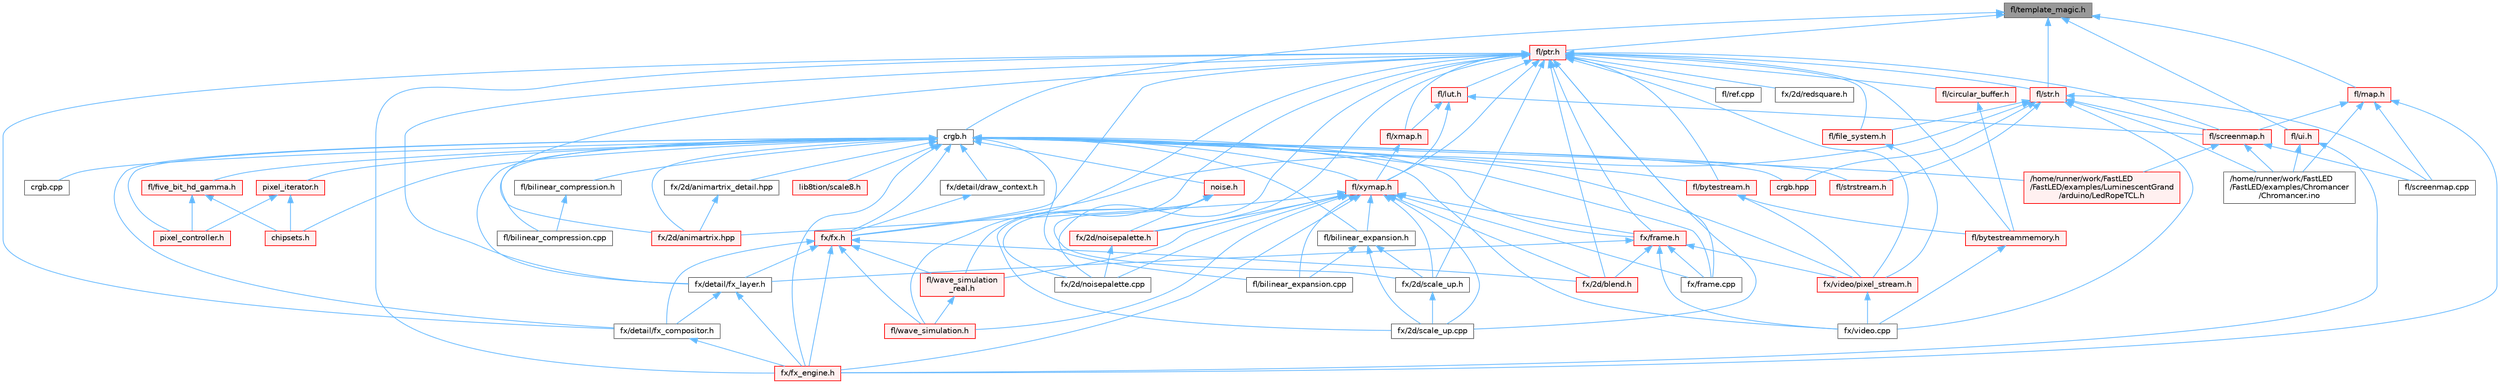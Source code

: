 digraph "fl/template_magic.h"
{
 // INTERACTIVE_SVG=YES
 // LATEX_PDF_SIZE
  bgcolor="transparent";
  edge [fontname=Helvetica,fontsize=10,labelfontname=Helvetica,labelfontsize=10];
  node [fontname=Helvetica,fontsize=10,shape=box,height=0.2,width=0.4];
  Node1 [id="Node000001",label="fl/template_magic.h",height=0.2,width=0.4,color="gray40", fillcolor="grey60", style="filled", fontcolor="black",tooltip=" "];
  Node1 -> Node2 [id="edge1_Node000001_Node000002",dir="back",color="steelblue1",style="solid",tooltip=" "];
  Node2 [id="Node000002",label="crgb.h",height=0.2,width=0.4,color="grey40", fillcolor="white", style="filled",URL="$db/dd1/crgb_8h.html",tooltip="Defines the red, green, and blue (RGB) pixel struct."];
  Node2 -> Node3 [id="edge2_Node000002_Node000003",dir="back",color="steelblue1",style="solid",tooltip=" "];
  Node3 [id="Node000003",label="/home/runner/work/FastLED\l/FastLED/examples/LuminescentGrand\l/arduino/LedRopeTCL.h",height=0.2,width=0.4,color="red", fillcolor="#FFF0F0", style="filled",URL="$d9/d7e/_led_rope_t_c_l_8h.html",tooltip=" "];
  Node2 -> Node5 [id="edge3_Node000002_Node000005",dir="back",color="steelblue1",style="solid",tooltip=" "];
  Node5 [id="Node000005",label="chipsets.h",height=0.2,width=0.4,color="red", fillcolor="#FFF0F0", style="filled",URL="$db/d66/chipsets_8h.html",tooltip="Contains the bulk of the definitions for the various LED chipsets supported."];
  Node2 -> Node86 [id="edge4_Node000002_Node000086",dir="back",color="steelblue1",style="solid",tooltip=" "];
  Node86 [id="Node000086",label="crgb.cpp",height=0.2,width=0.4,color="grey40", fillcolor="white", style="filled",URL="$d0/de3/crgb_8cpp.html",tooltip="Utility functions for the red, green, and blue (RGB) pixel struct."];
  Node2 -> Node114 [id="edge5_Node000002_Node000114",dir="back",color="steelblue1",style="solid",tooltip=" "];
  Node114 [id="Node000114",label="crgb.hpp",height=0.2,width=0.4,color="red", fillcolor="#FFF0F0", style="filled",URL="$d0/d4b/crgb_8hpp.html",tooltip="Defines utility functions for the red, green, and blue (RGB) pixel struct."];
  Node2 -> Node125 [id="edge6_Node000002_Node000125",dir="back",color="steelblue1",style="solid",tooltip=" "];
  Node125 [id="Node000125",label="fl/bilinear_compression.cpp",height=0.2,width=0.4,color="grey40", fillcolor="white", style="filled",URL="$d0/d4b/bilinear__compression_8cpp.html",tooltip=" "];
  Node2 -> Node126 [id="edge7_Node000002_Node000126",dir="back",color="steelblue1",style="solid",tooltip=" "];
  Node126 [id="Node000126",label="fl/bilinear_compression.h",height=0.2,width=0.4,color="grey40", fillcolor="white", style="filled",URL="$d8/d48/bilinear__compression_8h.html",tooltip=" "];
  Node126 -> Node125 [id="edge8_Node000126_Node000125",dir="back",color="steelblue1",style="solid",tooltip=" "];
  Node2 -> Node127 [id="edge9_Node000002_Node000127",dir="back",color="steelblue1",style="solid",tooltip=" "];
  Node127 [id="Node000127",label="fl/bilinear_expansion.cpp",height=0.2,width=0.4,color="grey40", fillcolor="white", style="filled",URL="$de/d80/bilinear__expansion_8cpp.html",tooltip="Demonstrates how to mix noise generation with color palettes on a 2D LED matrix."];
  Node2 -> Node128 [id="edge10_Node000002_Node000128",dir="back",color="steelblue1",style="solid",tooltip=" "];
  Node128 [id="Node000128",label="fl/bilinear_expansion.h",height=0.2,width=0.4,color="grey40", fillcolor="white", style="filled",URL="$da/d34/bilinear__expansion_8h.html",tooltip="Demonstrates how to mix noise generation with color palettes on a 2D LED matrix."];
  Node128 -> Node127 [id="edge11_Node000128_Node000127",dir="back",color="steelblue1",style="solid",tooltip=" "];
  Node128 -> Node106 [id="edge12_Node000128_Node000106",dir="back",color="steelblue1",style="solid",tooltip=" "];
  Node106 [id="Node000106",label="fx/2d/scale_up.cpp",height=0.2,width=0.4,color="grey40", fillcolor="white", style="filled",URL="$dc/d8c/scale__up_8cpp.html",tooltip=" "];
  Node128 -> Node129 [id="edge13_Node000128_Node000129",dir="back",color="steelblue1",style="solid",tooltip=" "];
  Node129 [id="Node000129",label="fx/2d/scale_up.h",height=0.2,width=0.4,color="grey40", fillcolor="white", style="filled",URL="$d2/d74/scale__up_8h.html",tooltip="Expands a grid using bilinear interpolation and scaling up."];
  Node129 -> Node106 [id="edge14_Node000129_Node000106",dir="back",color="steelblue1",style="solid",tooltip=" "];
  Node2 -> Node130 [id="edge15_Node000002_Node000130",dir="back",color="steelblue1",style="solid",tooltip=" "];
  Node130 [id="Node000130",label="fl/bytestream.h",height=0.2,width=0.4,color="red", fillcolor="#FFF0F0", style="filled",URL="$dd/d2b/bytestream_8h.html",tooltip=" "];
  Node130 -> Node131 [id="edge16_Node000130_Node000131",dir="back",color="steelblue1",style="solid",tooltip=" "];
  Node131 [id="Node000131",label="fl/bytestreammemory.h",height=0.2,width=0.4,color="red", fillcolor="#FFF0F0", style="filled",URL="$d1/d24/bytestreammemory_8h.html",tooltip=" "];
  Node131 -> Node133 [id="edge17_Node000131_Node000133",dir="back",color="steelblue1",style="solid",tooltip=" "];
  Node133 [id="Node000133",label="fx/video.cpp",height=0.2,width=0.4,color="grey40", fillcolor="white", style="filled",URL="$d0/d05/video_8cpp.html",tooltip=" "];
  Node130 -> Node134 [id="edge18_Node000130_Node000134",dir="back",color="steelblue1",style="solid",tooltip=" "];
  Node134 [id="Node000134",label="fx/video/pixel_stream.h",height=0.2,width=0.4,color="red", fillcolor="#FFF0F0", style="filled",URL="$d3/dfa/pixel__stream_8h.html",tooltip=" "];
  Node134 -> Node133 [id="edge19_Node000134_Node000133",dir="back",color="steelblue1",style="solid",tooltip=" "];
  Node2 -> Node140 [id="edge20_Node000002_Node000140",dir="back",color="steelblue1",style="solid",tooltip=" "];
  Node140 [id="Node000140",label="fl/five_bit_hd_gamma.h",height=0.2,width=0.4,color="red", fillcolor="#FFF0F0", style="filled",URL="$dc/d44/five__bit__hd__gamma_8h.html",tooltip="Declares functions for five-bit gamma correction."];
  Node140 -> Node5 [id="edge21_Node000140_Node000005",dir="back",color="steelblue1",style="solid",tooltip=" "];
  Node140 -> Node119 [id="edge22_Node000140_Node000119",dir="back",color="steelblue1",style="solid",tooltip=" "];
  Node119 [id="Node000119",label="pixel_controller.h",height=0.2,width=0.4,color="red", fillcolor="#FFF0F0", style="filled",URL="$d5/d4d/pixel__controller_8h.html",tooltip="Low level pixel data writing class."];
  Node2 -> Node141 [id="edge23_Node000002_Node000141",dir="back",color="steelblue1",style="solid",tooltip=" "];
  Node141 [id="Node000141",label="fl/strstream.h",height=0.2,width=0.4,color="red", fillcolor="#FFF0F0", style="filled",URL="$d8/d00/strstream_8h.html",tooltip=" "];
  Node2 -> Node171 [id="edge24_Node000002_Node000171",dir="back",color="steelblue1",style="solid",tooltip=" "];
  Node171 [id="Node000171",label="fl/xymap.h",height=0.2,width=0.4,color="red", fillcolor="#FFF0F0", style="filled",URL="$d6/dc9/fl_2xymap_8h.html",tooltip=" "];
  Node171 -> Node127 [id="edge25_Node000171_Node000127",dir="back",color="steelblue1",style="solid",tooltip=" "];
  Node171 -> Node128 [id="edge26_Node000171_Node000128",dir="back",color="steelblue1",style="solid",tooltip=" "];
  Node171 -> Node161 [id="edge27_Node000171_Node000161",dir="back",color="steelblue1",style="solid",tooltip=" "];
  Node161 [id="Node000161",label="fl/wave_simulation.h",height=0.2,width=0.4,color="red", fillcolor="#FFF0F0", style="filled",URL="$dc/d36/wave__simulation_8h.html",tooltip=" "];
  Node171 -> Node163 [id="edge28_Node000171_Node000163",dir="back",color="steelblue1",style="solid",tooltip=" "];
  Node163 [id="Node000163",label="fl/wave_simulation\l_real.h",height=0.2,width=0.4,color="red", fillcolor="#FFF0F0", style="filled",URL="$dd/d8e/wave__simulation__real_8h.html",tooltip=" "];
  Node163 -> Node161 [id="edge29_Node000163_Node000161",dir="back",color="steelblue1",style="solid",tooltip=" "];
  Node171 -> Node170 [id="edge30_Node000171_Node000170",dir="back",color="steelblue1",style="solid",tooltip=" "];
  Node170 [id="Node000170",label="fx/2d/animartrix.hpp",height=0.2,width=0.4,color="red", fillcolor="#FFF0F0", style="filled",URL="$d3/dc3/animartrix_8hpp.html",tooltip=" "];
  Node171 -> Node165 [id="edge31_Node000171_Node000165",dir="back",color="steelblue1",style="solid",tooltip=" "];
  Node165 [id="Node000165",label="fx/2d/blend.h",height=0.2,width=0.4,color="red", fillcolor="#FFF0F0", style="filled",URL="$d8/d4e/blend_8h.html",tooltip=" "];
  Node171 -> Node103 [id="edge32_Node000171_Node000103",dir="back",color="steelblue1",style="solid",tooltip=" "];
  Node103 [id="Node000103",label="fx/2d/noisepalette.cpp",height=0.2,width=0.4,color="grey40", fillcolor="white", style="filled",URL="$d6/d66/noisepalette_8cpp.html",tooltip=" "];
  Node171 -> Node104 [id="edge33_Node000171_Node000104",dir="back",color="steelblue1",style="solid",tooltip=" "];
  Node104 [id="Node000104",label="fx/2d/noisepalette.h",height=0.2,width=0.4,color="red", fillcolor="#FFF0F0", style="filled",URL="$d6/dc7/noisepalette_8h.html",tooltip="Demonstrates how to mix noise generation with color palettes on a 2D LED matrix."];
  Node104 -> Node103 [id="edge34_Node000104_Node000103",dir="back",color="steelblue1",style="solid",tooltip=" "];
  Node171 -> Node106 [id="edge35_Node000171_Node000106",dir="back",color="steelblue1",style="solid",tooltip=" "];
  Node171 -> Node129 [id="edge36_Node000171_Node000129",dir="back",color="steelblue1",style="solid",tooltip=" "];
  Node171 -> Node168 [id="edge37_Node000171_Node000168",dir="back",color="steelblue1",style="solid",tooltip=" "];
  Node168 [id="Node000168",label="fx/frame.cpp",height=0.2,width=0.4,color="grey40", fillcolor="white", style="filled",URL="$da/d14/frame_8cpp.html",tooltip=" "];
  Node171 -> Node172 [id="edge38_Node000171_Node000172",dir="back",color="steelblue1",style="solid",tooltip=" "];
  Node172 [id="Node000172",label="fx/frame.h",height=0.2,width=0.4,color="red", fillcolor="#FFF0F0", style="filled",URL="$df/d7d/frame_8h.html",tooltip=" "];
  Node172 -> Node165 [id="edge39_Node000172_Node000165",dir="back",color="steelblue1",style="solid",tooltip=" "];
  Node172 -> Node166 [id="edge40_Node000172_Node000166",dir="back",color="steelblue1",style="solid",tooltip=" "];
  Node166 [id="Node000166",label="fx/detail/fx_layer.h",height=0.2,width=0.4,color="grey40", fillcolor="white", style="filled",URL="$d7/d2f/fx__layer_8h.html",tooltip=" "];
  Node166 -> Node167 [id="edge41_Node000166_Node000167",dir="back",color="steelblue1",style="solid",tooltip=" "];
  Node167 [id="Node000167",label="fx/detail/fx_compositor.h",height=0.2,width=0.4,color="grey40", fillcolor="white", style="filled",URL="$d5/d6b/fx__compositor_8h.html",tooltip=" "];
  Node167 -> Node154 [id="edge42_Node000167_Node000154",dir="back",color="steelblue1",style="solid",tooltip=" "];
  Node154 [id="Node000154",label="fx/fx_engine.h",height=0.2,width=0.4,color="red", fillcolor="#FFF0F0", style="filled",URL="$d9/d3c/fx__engine_8h.html",tooltip=" "];
  Node166 -> Node154 [id="edge43_Node000166_Node000154",dir="back",color="steelblue1",style="solid",tooltip=" "];
  Node172 -> Node168 [id="edge44_Node000172_Node000168",dir="back",color="steelblue1",style="solid",tooltip=" "];
  Node172 -> Node133 [id="edge45_Node000172_Node000133",dir="back",color="steelblue1",style="solid",tooltip=" "];
  Node172 -> Node134 [id="edge46_Node000172_Node000134",dir="back",color="steelblue1",style="solid",tooltip=" "];
  Node171 -> Node154 [id="edge47_Node000171_Node000154",dir="back",color="steelblue1",style="solid",tooltip=" "];
  Node2 -> Node170 [id="edge48_Node000002_Node000170",dir="back",color="steelblue1",style="solid",tooltip=" "];
  Node2 -> Node175 [id="edge49_Node000002_Node000175",dir="back",color="steelblue1",style="solid",tooltip=" "];
  Node175 [id="Node000175",label="fx/2d/animartrix_detail.hpp",height=0.2,width=0.4,color="grey40", fillcolor="white", style="filled",URL="$d3/d3b/animartrix__detail_8hpp.html",tooltip=" "];
  Node175 -> Node170 [id="edge50_Node000175_Node000170",dir="back",color="steelblue1",style="solid",tooltip=" "];
  Node2 -> Node176 [id="edge51_Node000002_Node000176",dir="back",color="steelblue1",style="solid",tooltip=" "];
  Node176 [id="Node000176",label="fx/detail/draw_context.h",height=0.2,width=0.4,color="grey40", fillcolor="white", style="filled",URL="$db/ded/draw__context_8h.html",tooltip=" "];
  Node176 -> Node177 [id="edge52_Node000176_Node000177",dir="back",color="steelblue1",style="solid",tooltip=" "];
  Node177 [id="Node000177",label="fx/fx.h",height=0.2,width=0.4,color="red", fillcolor="#FFF0F0", style="filled",URL="$d2/d0c/fx_8h.html",tooltip=" "];
  Node177 -> Node161 [id="edge53_Node000177_Node000161",dir="back",color="steelblue1",style="solid",tooltip=" "];
  Node177 -> Node163 [id="edge54_Node000177_Node000163",dir="back",color="steelblue1",style="solid",tooltip=" "];
  Node177 -> Node165 [id="edge55_Node000177_Node000165",dir="back",color="steelblue1",style="solid",tooltip=" "];
  Node177 -> Node167 [id="edge56_Node000177_Node000167",dir="back",color="steelblue1",style="solid",tooltip=" "];
  Node177 -> Node166 [id="edge57_Node000177_Node000166",dir="back",color="steelblue1",style="solid",tooltip=" "];
  Node177 -> Node154 [id="edge58_Node000177_Node000154",dir="back",color="steelblue1",style="solid",tooltip=" "];
  Node2 -> Node167 [id="edge59_Node000002_Node000167",dir="back",color="steelblue1",style="solid",tooltip=" "];
  Node2 -> Node166 [id="edge60_Node000002_Node000166",dir="back",color="steelblue1",style="solid",tooltip=" "];
  Node2 -> Node168 [id="edge61_Node000002_Node000168",dir="back",color="steelblue1",style="solid",tooltip=" "];
  Node2 -> Node172 [id="edge62_Node000002_Node000172",dir="back",color="steelblue1",style="solid",tooltip=" "];
  Node2 -> Node177 [id="edge63_Node000002_Node000177",dir="back",color="steelblue1",style="solid",tooltip=" "];
  Node2 -> Node154 [id="edge64_Node000002_Node000154",dir="back",color="steelblue1",style="solid",tooltip=" "];
  Node2 -> Node133 [id="edge65_Node000002_Node000133",dir="back",color="steelblue1",style="solid",tooltip=" "];
  Node2 -> Node134 [id="edge66_Node000002_Node000134",dir="back",color="steelblue1",style="solid",tooltip=" "];
  Node2 -> Node182 [id="edge67_Node000002_Node000182",dir="back",color="steelblue1",style="solid",tooltip=" "];
  Node182 [id="Node000182",label="lib8tion/scale8.h",height=0.2,width=0.4,color="red", fillcolor="#FFF0F0", style="filled",URL="$db/d91/scale8_8h.html",tooltip="Fast, efficient 8-bit scaling functions specifically designed for high-performance LED programming."];
  Node2 -> Node184 [id="edge68_Node000002_Node000184",dir="back",color="steelblue1",style="solid",tooltip=" "];
  Node184 [id="Node000184",label="noise.h",height=0.2,width=0.4,color="red", fillcolor="#FFF0F0", style="filled",URL="$d1/d31/noise_8h.html",tooltip="Functions to generate and fill arrays with noise."];
  Node184 -> Node103 [id="edge69_Node000184_Node000103",dir="back",color="steelblue1",style="solid",tooltip=" "];
  Node184 -> Node104 [id="edge70_Node000184_Node000104",dir="back",color="steelblue1",style="solid",tooltip=" "];
  Node184 -> Node106 [id="edge71_Node000184_Node000106",dir="back",color="steelblue1",style="solid",tooltip=" "];
  Node184 -> Node129 [id="edge72_Node000184_Node000129",dir="back",color="steelblue1",style="solid",tooltip=" "];
  Node2 -> Node119 [id="edge73_Node000002_Node000119",dir="back",color="steelblue1",style="solid",tooltip=" "];
  Node2 -> Node186 [id="edge74_Node000002_Node000186",dir="back",color="steelblue1",style="solid",tooltip=" "];
  Node186 [id="Node000186",label="pixel_iterator.h",height=0.2,width=0.4,color="red", fillcolor="#FFF0F0", style="filled",URL="$d8/d6c/pixel__iterator_8h.html",tooltip="Non-templated low level pixel data writing class."];
  Node186 -> Node5 [id="edge75_Node000186_Node000005",dir="back",color="steelblue1",style="solid",tooltip=" "];
  Node186 -> Node119 [id="edge76_Node000186_Node000119",dir="back",color="steelblue1",style="solid",tooltip=" "];
  Node1 -> Node143 [id="edge77_Node000001_Node000143",dir="back",color="steelblue1",style="solid",tooltip=" "];
  Node143 [id="Node000143",label="fl/map.h",height=0.2,width=0.4,color="red", fillcolor="#FFF0F0", style="filled",URL="$dc/db7/map_8h.html",tooltip=" "];
  Node143 -> Node15 [id="edge78_Node000143_Node000015",dir="back",color="steelblue1",style="solid",tooltip=" "];
  Node15 [id="Node000015",label="/home/runner/work/FastLED\l/FastLED/examples/Chromancer\l/Chromancer.ino",height=0.2,width=0.4,color="grey40", fillcolor="white", style="filled",URL="$d1/ddb/_chromancer_8ino.html",tooltip=" "];
  Node143 -> Node146 [id="edge79_Node000143_Node000146",dir="back",color="steelblue1",style="solid",tooltip=" "];
  Node146 [id="Node000146",label="fl/screenmap.cpp",height=0.2,width=0.4,color="grey40", fillcolor="white", style="filled",URL="$d9/d6f/screenmap_8cpp.html",tooltip=" "];
  Node143 -> Node147 [id="edge80_Node000143_Node000147",dir="back",color="steelblue1",style="solid",tooltip=" "];
  Node147 [id="Node000147",label="fl/screenmap.h",height=0.2,width=0.4,color="red", fillcolor="#FFF0F0", style="filled",URL="$d7/d0d/fl_2screenmap_8h.html",tooltip=" "];
  Node147 -> Node15 [id="edge81_Node000147_Node000015",dir="back",color="steelblue1",style="solid",tooltip=" "];
  Node147 -> Node3 [id="edge82_Node000147_Node000003",dir="back",color="steelblue1",style="solid",tooltip=" "];
  Node147 -> Node146 [id="edge83_Node000147_Node000146",dir="back",color="steelblue1",style="solid",tooltip=" "];
  Node143 -> Node154 [id="edge84_Node000143_Node000154",dir="back",color="steelblue1",style="solid",tooltip=" "];
  Node1 -> Node187 [id="edge85_Node000001_Node000187",dir="back",color="steelblue1",style="solid",tooltip=" "];
  Node187 [id="Node000187",label="fl/ptr.h",height=0.2,width=0.4,color="red", fillcolor="#FFF0F0", style="filled",URL="$d7/df1/fl_2ptr_8h.html",tooltip=" "];
  Node187 -> Node130 [id="edge86_Node000187_Node000130",dir="back",color="steelblue1",style="solid",tooltip=" "];
  Node187 -> Node131 [id="edge87_Node000187_Node000131",dir="back",color="steelblue1",style="solid",tooltip=" "];
  Node187 -> Node188 [id="edge88_Node000187_Node000188",dir="back",color="steelblue1",style="solid",tooltip=" "];
  Node188 [id="Node000188",label="fl/circular_buffer.h",height=0.2,width=0.4,color="red", fillcolor="#FFF0F0", style="filled",URL="$d9/d43/circular__buffer_8h.html",tooltip=" "];
  Node188 -> Node131 [id="edge89_Node000188_Node000131",dir="back",color="steelblue1",style="solid",tooltip=" "];
  Node187 -> Node180 [id="edge90_Node000187_Node000180",dir="back",color="steelblue1",style="solid",tooltip=" "];
  Node180 [id="Node000180",label="fl/file_system.h",height=0.2,width=0.4,color="red", fillcolor="#FFF0F0", style="filled",URL="$d9/d28/fl_2file__system_8h.html",tooltip=" "];
  Node180 -> Node134 [id="edge91_Node000180_Node000134",dir="back",color="steelblue1",style="solid",tooltip=" "];
  Node187 -> Node189 [id="edge92_Node000187_Node000189",dir="back",color="steelblue1",style="solid",tooltip=" "];
  Node189 [id="Node000189",label="fl/lut.h",height=0.2,width=0.4,color="red", fillcolor="#FFF0F0", style="filled",URL="$d3/db6/fl_2lut_8h.html",tooltip=" "];
  Node189 -> Node147 [id="edge93_Node000189_Node000147",dir="back",color="steelblue1",style="solid",tooltip=" "];
  Node189 -> Node190 [id="edge94_Node000189_Node000190",dir="back",color="steelblue1",style="solid",tooltip=" "];
  Node190 [id="Node000190",label="fl/xmap.h",height=0.2,width=0.4,color="red", fillcolor="#FFF0F0", style="filled",URL="$d5/d22/fl_2xmap_8h.html",tooltip=" "];
  Node190 -> Node171 [id="edge95_Node000190_Node000171",dir="back",color="steelblue1",style="solid",tooltip=" "];
  Node189 -> Node171 [id="edge96_Node000189_Node000171",dir="back",color="steelblue1",style="solid",tooltip=" "];
  Node187 -> Node194 [id="edge97_Node000187_Node000194",dir="back",color="steelblue1",style="solid",tooltip=" "];
  Node194 [id="Node000194",label="fl/ref.cpp",height=0.2,width=0.4,color="grey40", fillcolor="white", style="filled",URL="$df/de4/ref_8cpp.html",tooltip=" "];
  Node187 -> Node147 [id="edge98_Node000187_Node000147",dir="back",color="steelblue1",style="solid",tooltip=" "];
  Node187 -> Node195 [id="edge99_Node000187_Node000195",dir="back",color="steelblue1",style="solid",tooltip=" "];
  Node195 [id="Node000195",label="fl/str.h",height=0.2,width=0.4,color="red", fillcolor="#FFF0F0", style="filled",URL="$dc/d0e/fl_2str_8h.html",tooltip=" "];
  Node195 -> Node15 [id="edge100_Node000195_Node000015",dir="back",color="steelblue1",style="solid",tooltip=" "];
  Node195 -> Node114 [id="edge101_Node000195_Node000114",dir="back",color="steelblue1",style="solid",tooltip=" "];
  Node195 -> Node180 [id="edge102_Node000195_Node000180",dir="back",color="steelblue1",style="solid",tooltip=" "];
  Node195 -> Node146 [id="edge103_Node000195_Node000146",dir="back",color="steelblue1",style="solid",tooltip=" "];
  Node195 -> Node147 [id="edge104_Node000195_Node000147",dir="back",color="steelblue1",style="solid",tooltip=" "];
  Node195 -> Node141 [id="edge105_Node000195_Node000141",dir="back",color="steelblue1",style="solid",tooltip=" "];
  Node195 -> Node177 [id="edge106_Node000195_Node000177",dir="back",color="steelblue1",style="solid",tooltip=" "];
  Node195 -> Node133 [id="edge107_Node000195_Node000133",dir="back",color="steelblue1",style="solid",tooltip=" "];
  Node187 -> Node161 [id="edge108_Node000187_Node000161",dir="back",color="steelblue1",style="solid",tooltip=" "];
  Node187 -> Node163 [id="edge109_Node000187_Node000163",dir="back",color="steelblue1",style="solid",tooltip=" "];
  Node187 -> Node190 [id="edge110_Node000187_Node000190",dir="back",color="steelblue1",style="solid",tooltip=" "];
  Node187 -> Node171 [id="edge111_Node000187_Node000171",dir="back",color="steelblue1",style="solid",tooltip=" "];
  Node187 -> Node170 [id="edge112_Node000187_Node000170",dir="back",color="steelblue1",style="solid",tooltip=" "];
  Node187 -> Node165 [id="edge113_Node000187_Node000165",dir="back",color="steelblue1",style="solid",tooltip=" "];
  Node187 -> Node103 [id="edge114_Node000187_Node000103",dir="back",color="steelblue1",style="solid",tooltip=" "];
  Node187 -> Node104 [id="edge115_Node000187_Node000104",dir="back",color="steelblue1",style="solid",tooltip=" "];
  Node187 -> Node105 [id="edge116_Node000187_Node000105",dir="back",color="steelblue1",style="solid",tooltip=" "];
  Node105 [id="Node000105",label="fx/2d/redsquare.h",height=0.2,width=0.4,color="grey40", fillcolor="white", style="filled",URL="$d3/db8/redsquare_8h.html",tooltip=" "];
  Node187 -> Node106 [id="edge117_Node000187_Node000106",dir="back",color="steelblue1",style="solid",tooltip=" "];
  Node187 -> Node129 [id="edge118_Node000187_Node000129",dir="back",color="steelblue1",style="solid",tooltip=" "];
  Node187 -> Node167 [id="edge119_Node000187_Node000167",dir="back",color="steelblue1",style="solid",tooltip=" "];
  Node187 -> Node166 [id="edge120_Node000187_Node000166",dir="back",color="steelblue1",style="solid",tooltip=" "];
  Node187 -> Node168 [id="edge121_Node000187_Node000168",dir="back",color="steelblue1",style="solid",tooltip=" "];
  Node187 -> Node172 [id="edge122_Node000187_Node000172",dir="back",color="steelblue1",style="solid",tooltip=" "];
  Node187 -> Node177 [id="edge123_Node000187_Node000177",dir="back",color="steelblue1",style="solid",tooltip=" "];
  Node187 -> Node154 [id="edge124_Node000187_Node000154",dir="back",color="steelblue1",style="solid",tooltip=" "];
  Node187 -> Node134 [id="edge125_Node000187_Node000134",dir="back",color="steelblue1",style="solid",tooltip=" "];
  Node1 -> Node195 [id="edge126_Node000001_Node000195",dir="back",color="steelblue1",style="solid",tooltip=" "];
  Node1 -> Node203 [id="edge127_Node000001_Node000203",dir="back",color="steelblue1",style="solid",tooltip=" "];
  Node203 [id="Node000203",label="fl/ui.h",height=0.2,width=0.4,color="red", fillcolor="#FFF0F0", style="filled",URL="$d9/d3b/ui_8h.html",tooltip=" "];
  Node203 -> Node15 [id="edge128_Node000203_Node000015",dir="back",color="steelblue1",style="solid",tooltip=" "];
  Node203 -> Node154 [id="edge129_Node000203_Node000154",dir="back",color="steelblue1",style="solid",tooltip=" "];
}

